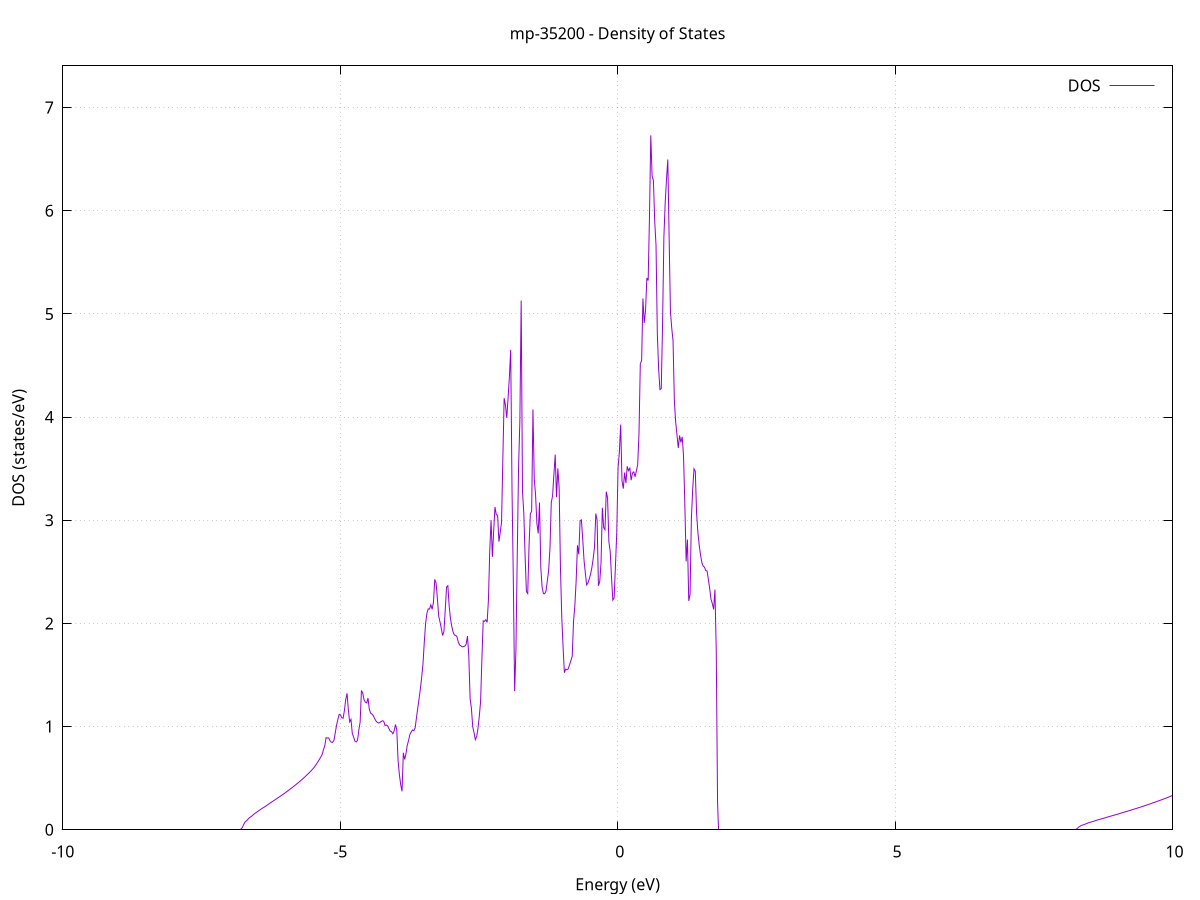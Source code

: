 set title 'mp-35200 - Density of States'
set xlabel 'Energy (eV)'
set ylabel 'DOS (states/eV)'
set grid
set xrange [-10:10]
set yrange [0:7.404]
set xzeroaxis lt -1
set terminal png size 800,600
set output 'mp-35200_dos_gnuplot.png'
plot '-' using 1:2 with lines title 'DOS'
-20.969500 0.000000
-20.945900 0.000000
-20.922300 0.000000
-20.898700 0.000000
-20.875100 0.000000
-20.851600 0.000000
-20.828000 0.000000
-20.804400 0.000000
-20.780800 0.000000
-20.757200 0.000000
-20.733600 0.000000
-20.710000 0.000000
-20.686400 0.000000
-20.662800 0.000000
-20.639200 0.000000
-20.615600 0.000000
-20.592000 0.000000
-20.568400 0.000000
-20.544800 0.000000
-20.521200 0.000000
-20.497600 0.000000
-20.474000 0.000000
-20.450400 0.000000
-20.426800 0.000000
-20.403200 0.000000
-20.379600 0.000000
-20.356000 0.000000
-20.332400 0.000000
-20.308800 0.000000
-20.285200 0.000000
-20.261600 0.000000
-20.238100 0.000000
-20.214500 0.000000
-20.190900 0.000000
-20.167300 0.000000
-20.143700 0.000000
-20.120100 0.000000
-20.096500 0.000000
-20.072900 0.000000
-20.049300 0.000000
-20.025700 0.000000
-20.002100 0.000000
-19.978500 0.000000
-19.954900 0.000000
-19.931300 0.000000
-19.907700 0.000000
-19.884100 0.000000
-19.860500 0.000000
-19.836900 0.000000
-19.813300 0.000000
-19.789700 0.000000
-19.766100 0.000000
-19.742500 0.000000
-19.718900 0.000000
-19.695300 0.000000
-19.671700 0.000000
-19.648100 0.000000
-19.624600 0.000000
-19.601000 0.000000
-19.577400 0.000000
-19.553800 0.000000
-19.530200 0.000000
-19.506600 0.000000
-19.483000 0.000000
-19.459400 0.000000
-19.435800 0.000000
-19.412200 0.000000
-19.388600 0.000000
-19.365000 0.000000
-19.341400 0.000000
-19.317800 0.000000
-19.294200 0.000000
-19.270600 0.000000
-19.247000 0.000000
-19.223400 0.000000
-19.199800 0.000000
-19.176200 0.000000
-19.152600 0.000000
-19.129000 0.000000
-19.105400 0.000000
-19.081800 0.000000
-19.058200 0.000000
-19.034700 0.000000
-19.011100 0.000000
-18.987500 0.000000
-18.963900 0.000000
-18.940300 0.000000
-18.916700 0.000000
-18.893100 0.000000
-18.869500 0.000000
-18.845900 0.000000
-18.822300 0.000000
-18.798700 0.000000
-18.775100 0.000000
-18.751500 0.000000
-18.727900 0.000000
-18.704300 0.000000
-18.680700 0.000000
-18.657100 0.000000
-18.633500 0.000000
-18.609900 0.000000
-18.586300 0.000000
-18.562700 0.000000
-18.539100 0.000000
-18.515500 0.000000
-18.491900 0.000000
-18.468300 0.000000
-18.444700 0.000000
-18.421200 0.000000
-18.397600 0.000000
-18.374000 0.000000
-18.350400 0.000000
-18.326800 0.000000
-18.303200 0.000000
-18.279600 0.000000
-18.256000 0.000000
-18.232400 0.000000
-18.208800 0.000000
-18.185200 0.000000
-18.161600 0.000000
-18.138000 0.000000
-18.114400 0.000000
-18.090800 0.000000
-18.067200 0.000000
-18.043600 0.000000
-18.020000 0.000000
-17.996400 0.000000
-17.972800 0.000000
-17.949200 0.000000
-17.925600 0.000000
-17.902000 0.000000
-17.878400 0.000000
-17.854800 0.000000
-17.831200 0.000000
-17.807700 0.000000
-17.784100 0.000000
-17.760500 0.000000
-17.736900 0.000000
-17.713300 0.000000
-17.689700 0.000000
-17.666100 0.000000
-17.642500 0.000000
-17.618900 0.000000
-17.595300 0.000000
-17.571700 0.000000
-17.548100 0.000000
-17.524500 0.000000
-17.500900 0.000000
-17.477300 0.000000
-17.453700 0.000000
-17.430100 0.000000
-17.406500 0.174800
-17.382900 0.262600
-17.359300 0.325900
-17.335700 0.395600
-17.312100 0.447200
-17.288500 0.498400
-17.264900 0.539200
-17.241300 0.586500
-17.217800 0.636700
-17.194200 0.676700
-17.170600 0.720300
-17.147000 0.759800
-17.123400 0.801000
-17.099800 0.843300
-17.076200 0.888500
-17.052600 0.933000
-17.029000 0.976400
-17.005400 1.021900
-16.981800 1.067300
-16.958200 1.115400
-16.934600 1.166800
-16.911000 1.220700
-16.887400 1.278400
-16.863800 1.342100
-16.840200 1.416600
-16.816600 1.510500
-16.793000 1.617700
-16.769400 1.770500
-16.745800 2.104700
-16.722200 2.364000
-16.698600 2.249400
-16.675000 2.031100
-16.651400 2.138900
-16.627800 2.181400
-16.604300 2.512000
-16.580700 1.237100
-16.557100 1.211000
-16.533500 1.108500
-16.509900 1.349800
-16.486300 1.344700
-16.462700 1.622000
-16.439100 2.678100
-16.415500 2.348200
-16.391900 1.897800
-16.368300 1.723500
-16.344700 1.632400
-16.321100 1.591000
-16.297500 1.566200
-16.273900 1.557200
-16.250300 1.530400
-16.226700 1.472700
-16.203100 1.426600
-16.179500 1.409700
-16.155900 1.361300
-16.132300 1.327500
-16.108700 1.290300
-16.085100 1.249600
-16.061500 1.190200
-16.037900 1.198200
-16.014400 1.147000
-15.990800 1.100600
-15.967200 0.962000
-15.943600 0.838700
-15.920000 0.755200
-15.896400 0.692500
-15.872800 0.636000
-15.849200 0.593000
-15.825600 0.615000
-15.802000 1.480700
-15.778400 4.736800
-15.754800 9.012600
-15.731200 9.160200
-15.707600 7.944100
-15.684000 6.013000
-15.660400 5.306400
-15.636800 5.219500
-15.613200 5.277900
-15.589600 5.786800
-15.566000 5.315000
-15.542400 5.002900
-15.518800 4.733900
-15.495200 4.643200
-15.471600 4.657900
-15.448000 4.423400
-15.424400 3.705600
-15.400900 3.906200
-15.377300 4.317400
-15.353700 4.073600
-15.330100 4.275000
-15.306500 4.873200
-15.282900 5.439300
-15.259300 3.873300
-15.235700 1.953400
-15.212100 2.674000
-15.188500 3.883100
-15.164900 5.664900
-15.141300 4.716400
-15.117700 4.375200
-15.094100 4.261800
-15.070500 4.485200
-15.046900 4.511100
-15.023300 4.623600
-14.999700 4.699900
-14.976100 1.630800
-14.952500 0.000000
-14.928900 0.000000
-14.905300 0.000000
-14.881700 0.000000
-14.858100 0.000000
-14.834500 0.000000
-14.810900 0.000000
-14.787400 0.000000
-14.763800 0.000000
-14.740200 0.000000
-14.716600 0.000000
-14.693000 0.000000
-14.669400 0.000000
-14.645800 0.000000
-14.622200 0.000000
-14.598600 0.000000
-14.575000 0.000000
-14.551400 0.000000
-14.527800 0.000000
-14.504200 0.000000
-14.480600 0.000000
-14.457000 0.000000
-14.433400 0.000000
-14.409800 0.000000
-14.386200 0.000000
-14.362600 0.000000
-14.339000 0.000000
-14.315400 0.000000
-14.291800 0.000000
-14.268200 0.000000
-14.244600 0.000000
-14.221000 0.000000
-14.197500 0.000000
-14.173900 0.000000
-14.150300 0.000000
-14.126700 0.000000
-14.103100 0.000000
-14.079500 0.000000
-14.055900 0.000000
-14.032300 0.000000
-14.008700 0.000000
-13.985100 0.000000
-13.961500 0.000000
-13.937900 0.000000
-13.914300 0.000000
-13.890700 0.000000
-13.867100 0.000000
-13.843500 0.000000
-13.819900 0.000000
-13.796300 0.000000
-13.772700 0.000000
-13.749100 0.000000
-13.725500 0.000000
-13.701900 0.000000
-13.678300 0.000000
-13.654700 0.000000
-13.631100 0.000000
-13.607500 0.000000
-13.584000 0.000000
-13.560400 0.000000
-13.536800 0.000000
-13.513200 0.000000
-13.489600 0.000000
-13.466000 0.000000
-13.442400 0.000000
-13.418800 0.000000
-13.395200 0.000000
-13.371600 0.000000
-13.348000 0.000000
-13.324400 0.000000
-13.300800 0.000000
-13.277200 0.000000
-13.253600 0.000000
-13.230000 0.000000
-13.206400 0.000000
-13.182800 0.000000
-13.159200 0.000000
-13.135600 0.000000
-13.112000 0.000000
-13.088400 0.000000
-13.064800 0.000000
-13.041200 0.000000
-13.017600 0.000000
-12.994000 0.000000
-12.970500 0.000000
-12.946900 0.000000
-12.923300 0.000000
-12.899700 0.000000
-12.876100 0.000000
-12.852500 0.000000
-12.828900 0.000000
-12.805300 0.000000
-12.781700 0.000000
-12.758100 0.000000
-12.734500 0.000000
-12.710900 0.000000
-12.687300 0.000000
-12.663700 0.000000
-12.640100 0.000000
-12.616500 0.000000
-12.592900 0.000000
-12.569300 0.000000
-12.545700 0.000000
-12.522100 0.000000
-12.498500 0.000000
-12.474900 0.000000
-12.451300 0.000000
-12.427700 0.000000
-12.404100 0.000000
-12.380600 0.000000
-12.357000 0.000000
-12.333400 0.000000
-12.309800 0.000000
-12.286200 0.000000
-12.262600 0.000000
-12.239000 0.000000
-12.215400 0.000000
-12.191800 0.000000
-12.168200 0.000000
-12.144600 0.000000
-12.121000 0.000000
-12.097400 0.000000
-12.073800 0.000000
-12.050200 0.000000
-12.026600 0.000000
-12.003000 0.000000
-11.979400 0.000000
-11.955800 0.000000
-11.932200 0.000000
-11.908600 0.000000
-11.885000 0.000000
-11.861400 0.000000
-11.837800 0.000000
-11.814200 0.000000
-11.790600 0.000000
-11.767100 0.000000
-11.743500 0.000000
-11.719900 0.000000
-11.696300 0.000000
-11.672700 0.000000
-11.649100 0.000000
-11.625500 0.000000
-11.601900 0.000000
-11.578300 0.000000
-11.554700 0.000000
-11.531100 0.000000
-11.507500 0.000000
-11.483900 0.000000
-11.460300 0.000000
-11.436700 0.000000
-11.413100 0.000000
-11.389500 0.000000
-11.365900 0.000000
-11.342300 0.000000
-11.318700 0.000000
-11.295100 0.000000
-11.271500 0.000000
-11.247900 0.000000
-11.224300 0.000000
-11.200700 0.000000
-11.177100 0.000000
-11.153600 0.000000
-11.130000 0.000000
-11.106400 0.000000
-11.082800 0.000000
-11.059200 0.000000
-11.035600 0.000000
-11.012000 0.000000
-10.988400 0.000000
-10.964800 0.000000
-10.941200 0.000000
-10.917600 0.000000
-10.894000 0.000000
-10.870400 0.000000
-10.846800 0.000000
-10.823200 0.000000
-10.799600 0.000000
-10.776000 0.000000
-10.752400 0.000000
-10.728800 0.000000
-10.705200 0.000000
-10.681600 0.000000
-10.658000 0.000000
-10.634400 0.000000
-10.610800 0.000000
-10.587200 0.000000
-10.563700 0.000000
-10.540100 0.000000
-10.516500 0.000000
-10.492900 0.000000
-10.469300 0.000000
-10.445700 0.000000
-10.422100 0.000000
-10.398500 0.000000
-10.374900 0.000000
-10.351300 0.000000
-10.327700 0.000000
-10.304100 0.000000
-10.280500 0.000000
-10.256900 0.000000
-10.233300 0.000000
-10.209700 0.000000
-10.186100 0.000000
-10.162500 0.000000
-10.138900 0.000000
-10.115300 0.000000
-10.091700 0.000000
-10.068100 0.000000
-10.044500 0.000000
-10.020900 0.000000
-9.997300 0.000000
-9.973700 0.000000
-9.950200 0.000000
-9.926600 0.000000
-9.903000 0.000000
-9.879400 0.000000
-9.855800 0.000000
-9.832200 0.000000
-9.808600 0.000000
-9.785000 0.000000
-9.761400 0.000000
-9.737800 0.000000
-9.714200 0.000000
-9.690600 0.000000
-9.667000 0.000000
-9.643400 0.000000
-9.619800 0.000000
-9.596200 0.000000
-9.572600 0.000000
-9.549000 0.000000
-9.525400 0.000000
-9.501800 0.000000
-9.478200 0.000000
-9.454600 0.000000
-9.431000 0.000000
-9.407400 0.000000
-9.383800 0.000000
-9.360300 0.000000
-9.336700 0.000000
-9.313100 0.000000
-9.289500 0.000000
-9.265900 0.000000
-9.242300 0.000000
-9.218700 0.000000
-9.195100 0.000000
-9.171500 0.000000
-9.147900 0.000000
-9.124300 0.000000
-9.100700 0.000000
-9.077100 0.000000
-9.053500 0.000000
-9.029900 0.000000
-9.006300 0.000000
-8.982700 0.000000
-8.959100 0.000000
-8.935500 0.000000
-8.911900 0.000000
-8.888300 0.000000
-8.864700 0.000000
-8.841100 0.000000
-8.817500 0.000000
-8.793900 0.000000
-8.770300 0.000000
-8.746800 0.000000
-8.723200 0.000000
-8.699600 0.000000
-8.676000 0.000000
-8.652400 0.000000
-8.628800 0.000000
-8.605200 0.000000
-8.581600 0.000000
-8.558000 0.000000
-8.534400 0.000000
-8.510800 0.000000
-8.487200 0.000000
-8.463600 0.000000
-8.440000 0.000000
-8.416400 0.000000
-8.392800 0.000000
-8.369200 0.000000
-8.345600 0.000000
-8.322000 0.000000
-8.298400 0.000000
-8.274800 0.000000
-8.251200 0.000000
-8.227600 0.000000
-8.204000 0.000000
-8.180400 0.000000
-8.156800 0.000000
-8.133300 0.000000
-8.109700 0.000000
-8.086100 0.000000
-8.062500 0.000000
-8.038900 0.000000
-8.015300 0.000000
-7.991700 0.000000
-7.968100 0.000000
-7.944500 0.000000
-7.920900 0.000000
-7.897300 0.000000
-7.873700 0.000000
-7.850100 0.000000
-7.826500 0.000000
-7.802900 0.000000
-7.779300 0.000000
-7.755700 0.000000
-7.732100 0.000000
-7.708500 0.000000
-7.684900 0.000000
-7.661300 0.000000
-7.637700 0.000000
-7.614100 0.000000
-7.590500 0.000000
-7.566900 0.000000
-7.543400 0.000000
-7.519800 0.000000
-7.496200 0.000000
-7.472600 0.000000
-7.449000 0.000000
-7.425400 0.000000
-7.401800 0.000000
-7.378200 0.000000
-7.354600 0.000000
-7.331000 0.000000
-7.307400 0.000000
-7.283800 0.000000
-7.260200 0.000000
-7.236600 0.000000
-7.213000 0.000000
-7.189400 0.000000
-7.165800 0.000000
-7.142200 0.000000
-7.118600 0.000000
-7.095000 0.000000
-7.071400 0.000000
-7.047800 0.000000
-7.024200 0.000000
-7.000600 0.000000
-6.977000 0.000000
-6.953400 0.000000
-6.929900 0.000000
-6.906300 0.000000
-6.882700 0.000000
-6.859100 0.000000
-6.835500 0.000000
-6.811900 0.000000
-6.788300 0.000000
-6.764700 0.020900
-6.741100 0.050200
-6.717500 0.073900
-6.693900 0.085000
-6.670300 0.097800
-6.646700 0.111900
-6.623100 0.122300
-6.599500 0.130200
-6.575900 0.141000
-6.552300 0.152300
-6.528700 0.162400
-6.505100 0.170800
-6.481500 0.179500
-6.457900 0.188600
-6.434300 0.197900
-6.410700 0.206400
-6.387100 0.214000
-6.363500 0.221800
-6.339900 0.230300
-6.316400 0.239100
-6.292800 0.248100
-6.269200 0.257300
-6.245600 0.265700
-6.222000 0.273800
-6.198400 0.282100
-6.174800 0.290600
-6.151200 0.299300
-6.127600 0.308200
-6.104000 0.316700
-6.080400 0.325100
-6.056800 0.333800
-6.033200 0.342700
-6.009600 0.351600
-5.986000 0.360700
-5.962400 0.370100
-5.938800 0.379600
-5.915200 0.389200
-5.891600 0.398800
-5.868000 0.408400
-5.844400 0.418200
-5.820800 0.428200
-5.797200 0.438300
-5.773600 0.448700
-5.750000 0.459300
-5.726500 0.470000
-5.702900 0.480800
-5.679300 0.491900
-5.655700 0.503400
-5.632100 0.515100
-5.608500 0.527100
-5.584900 0.539400
-5.561300 0.551900
-5.537700 0.564700
-5.514100 0.578000
-5.490500 0.592300
-5.466900 0.607700
-5.443300 0.624800
-5.419700 0.644700
-5.396100 0.664500
-5.372500 0.685200
-5.348900 0.706700
-5.325300 0.730200
-5.301700 0.777300
-5.278100 0.814400
-5.254500 0.892900
-5.230900 0.888700
-5.207300 0.891000
-5.183700 0.862300
-5.160100 0.848200
-5.136500 0.847700
-5.113000 0.867400
-5.089400 0.939300
-5.065800 1.013300
-5.042200 1.070500
-5.018600 1.119200
-4.995000 1.112500
-4.971400 1.085900
-4.947800 1.080600
-4.924200 1.157200
-4.900600 1.261800
-4.877000 1.322500
-4.853400 1.161600
-4.829800 1.046100
-4.806200 1.070200
-4.782600 0.934800
-4.759000 0.898600
-4.735400 0.858800
-4.711800 0.851300
-4.688200 0.866200
-4.664600 0.966800
-4.641000 1.043700
-4.617400 1.350500
-4.593800 1.322800
-4.570200 1.258600
-4.546600 1.236900
-4.523000 1.230300
-4.499500 1.276500
-4.475900 1.169700
-4.452300 1.130200
-4.428700 1.122300
-4.405100 1.106900
-4.381500 1.080600
-4.357900 1.056300
-4.334300 1.042500
-4.310700 1.034700
-4.287100 1.038700
-4.263500 1.048700
-4.239900 1.056500
-4.216300 1.052500
-4.192700 1.010700
-4.169100 1.015500
-4.145500 1.006800
-4.121900 0.980400
-4.098300 0.955800
-4.074700 0.950200
-4.051100 0.930300
-4.027500 0.959700
-4.003900 1.020500
-3.980300 0.966400
-3.956700 0.664800
-3.933100 0.532300
-3.909600 0.436900
-3.886000 0.372800
-3.862400 0.746000
-3.838800 0.681600
-3.815200 0.736200
-3.791600 0.819900
-3.768000 0.864500
-3.744400 0.924300
-3.720800 0.946900
-3.697200 0.967500
-3.673600 0.959700
-3.650000 0.986900
-3.626400 1.082800
-3.602800 1.178400
-3.579200 1.269700
-3.555600 1.364700
-3.532000 1.477100
-3.508400 1.608700
-3.484800 1.818000
-3.461200 2.000700
-3.437600 2.098400
-3.414000 2.140700
-3.390400 2.139600
-3.366800 2.180300
-3.343200 2.137100
-3.319600 2.205100
-3.296100 2.427000
-3.272500 2.391900
-3.248900 2.243200
-3.225300 2.071800
-3.201700 2.014000
-3.178100 1.951700
-3.154500 1.882800
-3.130900 1.921300
-3.107300 2.131200
-3.083700 2.353100
-3.060100 2.365200
-3.036500 2.170400
-3.012900 2.047700
-2.989300 1.971700
-2.965700 1.917400
-2.942100 1.887300
-2.918500 1.884100
-2.894900 1.869600
-2.871300 1.816100
-2.847700 1.790600
-2.824100 1.782400
-2.800500 1.772600
-2.776900 1.775800
-2.753300 1.780400
-2.729700 1.799800
-2.706100 1.877300
-2.682600 1.682500
-2.659000 1.271100
-2.635400 1.177100
-2.611800 0.997300
-2.588200 0.941600
-2.564600 0.873500
-2.541000 0.903400
-2.517400 0.981100
-2.493800 1.098900
-2.470200 1.242400
-2.446600 1.652900
-2.423000 2.025000
-2.399400 2.020400
-2.375800 2.035600
-2.352200 2.010600
-2.328600 2.230100
-2.305000 2.706200
-2.281400 3.001900
-2.257800 2.645200
-2.234200 2.896500
-2.210600 3.128900
-2.187000 3.053100
-2.163400 3.049200
-2.139800 2.792800
-2.116200 2.881600
-2.092700 2.979000
-2.069100 3.594900
-2.045500 4.183700
-2.021900 4.115100
-1.998300 3.992500
-1.974700 4.183800
-1.951100 4.388400
-1.927500 4.652000
-1.903900 3.305500
-1.880300 2.420900
-1.856700 1.343800
-1.833100 1.740500
-1.809500 2.657300
-1.785900 3.509800
-1.762300 3.960700
-1.738700 5.129400
-1.715100 3.281400
-1.691500 3.069000
-1.667900 2.651200
-1.644300 2.308900
-1.620700 2.289500
-1.597100 2.749300
-1.573500 3.062800
-1.549900 3.087200
-1.526300 4.073400
-1.502700 3.395500
-1.479200 3.246500
-1.455600 2.972000
-1.432000 2.872600
-1.408400 3.172200
-1.384800 2.538700
-1.361200 2.351600
-1.337600 2.288700
-1.314000 2.288000
-1.290400 2.316000
-1.266800 2.414600
-1.243200 2.515300
-1.219600 2.733300
-1.196000 3.172000
-1.172400 3.238000
-1.148800 3.443700
-1.125200 3.636000
-1.101600 3.223900
-1.078000 3.503200
-1.054400 3.313000
-1.030800 2.539500
-1.007200 2.063300
-0.983600 1.773400
-0.960000 1.522400
-0.936400 1.557400
-0.912800 1.549900
-0.889300 1.561800
-0.865700 1.602100
-0.842100 1.640800
-0.818500 1.681100
-0.794900 2.020100
-0.771300 2.171800
-0.747700 2.414400
-0.724100 2.757000
-0.700500 2.670000
-0.676900 2.996800
-0.653300 3.003700
-0.629700 2.821200
-0.606100 2.614400
-0.582500 2.488300
-0.558900 2.373600
-0.535300 2.391700
-0.511700 2.431500
-0.488100 2.476900
-0.464500 2.540900
-0.440900 2.627900
-0.417300 2.739600
-0.393700 3.064400
-0.370100 3.000600
-0.346500 2.365300
-0.322900 2.405700
-0.299300 2.589200
-0.275800 3.120800
-0.252200 2.929800
-0.228600 2.908200
-0.205000 3.276900
-0.181400 3.216300
-0.157800 2.789700
-0.134200 2.700500
-0.110600 2.447900
-0.087000 2.226400
-0.063400 2.247900
-0.039800 2.555500
-0.016200 2.877400
0.007400 3.510000
0.031000 3.659500
0.054600 3.927600
0.078200 3.384700
0.101800 3.306700
0.125400 3.462300
0.149000 3.360500
0.172600 3.522500
0.196200 3.480100
0.219800 3.505200
0.243400 3.388200
0.267000 3.457300
0.290600 3.468500
0.314200 3.421400
0.337700 3.477100
0.361300 3.539000
0.384900 3.845100
0.408500 4.516700
0.432100 4.545900
0.455700 5.149200
0.479300 4.913600
0.502900 5.033500
0.526500 5.348300
0.550100 5.323900
0.573700 5.945500
0.597300 6.730700
0.620900 6.336700
0.644500 6.293400
0.668100 5.897900
0.691700 5.666600
0.715300 4.809800
0.738900 4.462900
0.762500 4.266500
0.786100 4.276100
0.809700 4.911000
0.833300 5.742800
0.856900 6.077700
0.880500 6.305200
0.904100 6.496900
0.927600 5.749900
0.951200 5.025300
0.974800 4.862400
0.998400 4.740300
1.022000 4.160100
1.045600 3.951200
1.069200 3.829500
1.092800 3.699900
1.116400 3.822200
1.140000 3.754400
1.163600 3.807600
1.187200 3.626300
1.210800 3.157400
1.234400 2.601900
1.258000 2.813100
1.281600 2.218500
1.305200 2.282200
1.328800 3.017200
1.352400 3.298200
1.376000 3.498200
1.399600 3.475500
1.423200 3.062900
1.446800 2.876900
1.470400 2.757900
1.494000 2.662100
1.517600 2.590600
1.541100 2.555700
1.564700 2.545600
1.588300 2.512200
1.611900 2.508100
1.635500 2.424400
1.659100 2.337400
1.682700 2.233400
1.706300 2.192800
1.729900 2.136300
1.753500 2.327700
1.777100 1.737300
1.800700 0.269800
1.824300 0.000000
1.847900 0.000000
1.871500 0.000000
1.895100 0.000000
1.918700 0.000000
1.942300 0.000000
1.965900 0.000000
1.989500 0.000000
2.013100 0.000000
2.036700 0.000000
2.060300 0.000000
2.083900 0.000000
2.107500 0.000000
2.131100 0.000000
2.154600 0.000000
2.178200 0.000000
2.201800 0.000000
2.225400 0.000000
2.249000 0.000000
2.272600 0.000000
2.296200 0.000000
2.319800 0.000000
2.343400 0.000000
2.367000 0.000000
2.390600 0.000000
2.414200 0.000000
2.437800 0.000000
2.461400 0.000000
2.485000 0.000000
2.508600 0.000000
2.532200 0.000000
2.555800 0.000000
2.579400 0.000000
2.603000 0.000000
2.626600 0.000000
2.650200 0.000000
2.673800 0.000000
2.697400 0.000000
2.721000 0.000000
2.744500 0.000000
2.768100 0.000000
2.791700 0.000000
2.815300 0.000000
2.838900 0.000000
2.862500 0.000000
2.886100 0.000000
2.909700 0.000000
2.933300 0.000000
2.956900 0.000000
2.980500 0.000000
3.004100 0.000000
3.027700 0.000000
3.051300 0.000000
3.074900 0.000000
3.098500 0.000000
3.122100 0.000000
3.145700 0.000000
3.169300 0.000000
3.192900 0.000000
3.216500 0.000000
3.240100 0.000000
3.263700 0.000000
3.287300 0.000000
3.310900 0.000000
3.334500 0.000000
3.358000 0.000000
3.381600 0.000000
3.405200 0.000000
3.428800 0.000000
3.452400 0.000000
3.476000 0.000000
3.499600 0.000000
3.523200 0.000000
3.546800 0.000000
3.570400 0.000000
3.594000 0.000000
3.617600 0.000000
3.641200 0.000000
3.664800 0.000000
3.688400 0.000000
3.712000 0.000000
3.735600 0.000000
3.759200 0.000000
3.782800 0.000000
3.806400 0.000000
3.830000 0.000000
3.853600 0.000000
3.877200 0.000000
3.900800 0.000000
3.924400 0.000000
3.948000 0.000000
3.971500 0.000000
3.995100 0.000000
4.018700 0.000000
4.042300 0.000000
4.065900 0.000000
4.089500 0.000000
4.113100 0.000000
4.136700 0.000000
4.160300 0.000000
4.183900 0.000000
4.207500 0.000000
4.231100 0.000000
4.254700 0.000000
4.278300 0.000000
4.301900 0.000000
4.325500 0.000000
4.349100 0.000000
4.372700 0.000000
4.396300 0.000000
4.419900 0.000000
4.443500 0.000000
4.467100 0.000000
4.490700 0.000000
4.514300 0.000000
4.537900 0.000000
4.561400 0.000000
4.585000 0.000000
4.608600 0.000000
4.632200 0.000000
4.655800 0.000000
4.679400 0.000000
4.703000 0.000000
4.726600 0.000000
4.750200 0.000000
4.773800 0.000000
4.797400 0.000000
4.821000 0.000000
4.844600 0.000000
4.868200 0.000000
4.891800 0.000000
4.915400 0.000000
4.939000 0.000000
4.962600 0.000000
4.986200 0.000000
5.009800 0.000000
5.033400 0.000000
5.057000 0.000000
5.080600 0.000000
5.104200 0.000000
5.127800 0.000000
5.151400 0.000000
5.174900 0.000000
5.198500 0.000000
5.222100 0.000000
5.245700 0.000000
5.269300 0.000000
5.292900 0.000000
5.316500 0.000000
5.340100 0.000000
5.363700 0.000000
5.387300 0.000000
5.410900 0.000000
5.434500 0.000000
5.458100 0.000000
5.481700 0.000000
5.505300 0.000000
5.528900 0.000000
5.552500 0.000000
5.576100 0.000000
5.599700 0.000000
5.623300 0.000000
5.646900 0.000000
5.670500 0.000000
5.694100 0.000000
5.717700 0.000000
5.741300 0.000000
5.764900 0.000000
5.788400 0.000000
5.812000 0.000000
5.835600 0.000000
5.859200 0.000000
5.882800 0.000000
5.906400 0.000000
5.930000 0.000000
5.953600 0.000000
5.977200 0.000000
6.000800 0.000000
6.024400 0.000000
6.048000 0.000000
6.071600 0.000000
6.095200 0.000000
6.118800 0.000000
6.142400 0.000000
6.166000 0.000000
6.189600 0.000000
6.213200 0.000000
6.236800 0.000000
6.260400 0.000000
6.284000 0.000000
6.307600 0.000000
6.331200 0.000000
6.354800 0.000000
6.378300 0.000000
6.401900 0.000000
6.425500 0.000000
6.449100 0.000000
6.472700 0.000000
6.496300 0.000000
6.519900 0.000000
6.543500 0.000000
6.567100 0.000000
6.590700 0.000000
6.614300 0.000000
6.637900 0.000000
6.661500 0.000000
6.685100 0.000000
6.708700 0.000000
6.732300 0.000000
6.755900 0.000000
6.779500 0.000000
6.803100 0.000000
6.826700 0.000000
6.850300 0.000000
6.873900 0.000000
6.897500 0.000000
6.921100 0.000000
6.944700 0.000000
6.968300 0.000000
6.991800 0.000000
7.015400 0.000000
7.039000 0.000000
7.062600 0.000000
7.086200 0.000000
7.109800 0.000000
7.133400 0.000000
7.157000 0.000000
7.180600 0.000000
7.204200 0.000000
7.227800 0.000000
7.251400 0.000000
7.275000 0.000000
7.298600 0.000000
7.322200 0.000000
7.345800 0.000000
7.369400 0.000000
7.393000 0.000000
7.416600 0.000000
7.440200 0.000000
7.463800 0.000000
7.487400 0.000000
7.511000 0.000000
7.534600 0.000000
7.558200 0.000000
7.581700 0.000000
7.605300 0.000000
7.628900 0.000000
7.652500 0.000000
7.676100 0.000000
7.699700 0.000000
7.723300 0.000000
7.746900 0.000000
7.770500 0.000000
7.794100 0.000000
7.817700 0.000000
7.841300 0.000000
7.864900 0.000000
7.888500 0.000000
7.912100 0.000000
7.935700 0.000000
7.959300 0.000000
7.982900 0.000000
8.006500 0.000000
8.030100 0.000000
8.053700 0.000000
8.077300 0.000000
8.100900 0.000000
8.124500 0.000000
8.148100 0.000000
8.171700 0.000000
8.195200 0.000000
8.218800 0.000000
8.242400 0.000000
8.266000 0.004700
8.289600 0.016400
8.313200 0.026700
8.336800 0.035500
8.360400 0.042800
8.384000 0.046800
8.407600 0.051000
8.431200 0.055700
8.454800 0.060900
8.478400 0.066100
8.502000 0.070700
8.525600 0.074600
8.549200 0.077800
8.572800 0.081400
8.596400 0.085600
8.620000 0.089800
8.643600 0.094200
8.667200 0.098000
8.690800 0.101400
8.714400 0.105000
8.738000 0.108600
8.761600 0.112300
8.785200 0.116100
8.808700 0.119900
8.832300 0.123800
8.855900 0.127600
8.879500 0.131300
8.903100 0.134700
8.926700 0.138100
8.950300 0.141800
8.973900 0.145600
8.997500 0.149400
9.021100 0.153200
9.044700 0.157100
9.068300 0.161000
9.091900 0.164900
9.115500 0.168600
9.139100 0.172300
9.162700 0.176000
9.186300 0.179800
9.209900 0.183700
9.233500 0.187500
9.257100 0.191500
9.280700 0.195400
9.304300 0.199400
9.327900 0.203500
9.351500 0.207500
9.375100 0.211600
9.398600 0.215600
9.422200 0.219700
9.445800 0.223800
9.469400 0.228000
9.493000 0.232200
9.516600 0.236500
9.540200 0.240700
9.563800 0.245000
9.587400 0.249400
9.611000 0.253800
9.634600 0.258200
9.658200 0.262600
9.681800 0.267100
9.705400 0.271700
9.729000 0.276300
9.752600 0.280900
9.776200 0.285500
9.799800 0.290200
9.823400 0.294900
9.847000 0.299700
9.870600 0.304500
9.894200 0.309300
9.917800 0.314300
9.941400 0.319400
9.965000 0.324600
9.988600 0.329800
10.012100 0.335000
10.035700 0.340300
10.059300 0.345700
10.082900 0.351100
10.106500 0.356500
10.130100 0.362000
10.153700 0.367500
10.177300 0.373100
10.200900 0.397400
10.224500 0.423700
10.248100 0.444100
10.271700 0.458200
10.295300 0.472500
10.318900 0.488100
10.342500 0.504700
10.366100 0.520600
10.389700 0.536300
10.413300 0.551100
10.436900 0.567500
10.460500 0.584700
10.484100 0.610900
10.507700 0.634400
10.531300 0.654200
10.554900 0.670200
10.578500 0.682200
10.602100 0.695600
10.625600 0.726400
10.649200 0.744300
10.672800 0.750600
10.696400 0.709000
10.720000 0.703700
10.743600 0.702100
10.767200 0.704300
10.790800 0.712700
10.814400 0.727900
10.838000 0.747300
10.861600 0.780400
10.885200 0.821300
10.908800 0.882100
10.932400 0.929200
10.956000 0.943800
10.979600 0.972700
11.003200 1.009800
11.026800 1.059500
11.050400 1.121200
11.074000 1.197200
11.097600 1.209300
11.121200 1.264100
11.144800 1.312000
11.168400 1.367100
11.192000 1.437600
11.215500 1.538400
11.239100 1.650600
11.262700 1.724100
11.286300 1.794600
11.309900 1.810600
11.333500 1.859900
11.357100 1.830400
11.380700 1.844900
11.404300 1.937700
11.427900 1.932600
11.451500 1.930500
11.475100 1.893500
11.498700 1.890800
11.522300 1.946800
11.545900 2.057000
11.569500 2.190500
11.593100 2.255400
11.616700 2.340200
11.640300 2.465100
11.663900 2.638600
11.687500 2.493800
11.711100 2.429800
11.734700 2.278600
11.758300 2.085500
11.781900 1.789000
11.805500 1.458000
11.829000 1.226500
11.852600 1.145200
11.876200 0.984700
11.899800 1.227600
11.923400 1.677400
11.947000 1.905100
11.970600 2.197700
11.994200 2.347700
12.017800 2.484900
12.041400 2.244100
12.065000 2.100900
12.088600 1.850800
12.112200 1.446900
12.135800 1.206700
12.159400 1.181700
12.183000 1.349900
12.206600 1.626700
12.230200 1.659700
12.253800 1.315400
12.277400 1.234600
12.301000 1.221500
12.324600 1.370500
12.348200 1.421300
12.371800 1.427800
12.395400 1.386300
12.419000 1.356500
12.442500 1.374100
12.466100 1.439000
12.489700 1.498600
12.513300 1.432400
12.536900 1.251400
12.560500 1.162900
12.584100 1.116800
12.607700 1.090400
12.631300 1.059800
12.654900 1.025500
12.678500 0.989500
12.702100 0.951400
12.725700 0.923500
12.749300 0.908600
12.772900 0.899200
12.796500 0.874900
12.820100 0.830100
12.843700 0.768800
12.867300 0.752200
12.890900 0.724100
12.914500 0.699300
12.938100 0.681900
12.961700 0.658200
12.985300 0.624700
13.008900 0.591200
13.032400 0.557200
13.056000 0.524000
13.079600 0.493700
13.103200 0.462900
13.126800 0.456200
13.150400 0.442600
13.174000 0.428300
13.197600 0.414600
13.221200 0.403800
13.244800 0.396600
13.268400 0.398500
13.292000 0.415300
13.315600 0.448400
13.339200 0.495400
13.362800 0.551100
13.386400 0.596100
13.410000 0.626500
13.433600 0.611400
13.457200 0.619400
13.480800 0.637300
13.504400 0.666500
13.528000 0.720700
13.551600 0.783900
13.575200 0.887000
13.598800 0.962900
13.622400 1.008900
13.645900 1.049200
13.669500 1.085600
13.693100 1.110700
13.716700 1.121400
13.740300 1.137500
13.763900 1.161600
13.787500 1.181300
13.811100 1.281600
13.834700 1.357800
13.858300 1.418800
13.881900 1.469100
13.905500 1.476700
13.929100 1.518600
13.952700 1.571800
13.976300 1.631500
13.999900 1.700500
14.023500 1.791600
14.047100 1.927700
14.070700 2.111200
14.094300 2.296100
14.117900 2.249700
14.141500 2.227500
14.165100 2.157700
14.188700 1.767000
14.212300 1.570300
14.235800 1.569600
14.259400 1.583400
14.283000 1.602500
14.306600 1.643800
14.330200 1.869300
14.353800 1.811400
14.377400 1.852500
14.401000 1.949700
14.424600 2.090000
14.448200 2.115700
14.471800 2.048900
14.495400 1.940600
14.519000 1.852500
14.542600 1.830000
14.566200 1.824000
14.589800 1.856800
14.613400 2.054600
14.637000 2.405800
14.660600 2.441500
14.684200 2.261800
14.707800 2.462100
14.731400 2.364100
14.755000 2.384600
14.778600 2.138000
14.802200 1.852300
14.825800 1.715600
14.849300 1.655100
14.872900 1.634500
14.896500 1.724600
14.920100 1.594300
14.943700 1.622500
14.967300 1.777800
14.990900 2.091900
15.014500 2.362700
15.038100 2.381800
15.061700 2.335500
15.085300 2.268200
15.108900 2.573300
15.132500 1.787900
15.156100 1.609500
15.179700 1.484100
15.203300 2.450400
15.226900 2.275900
15.250500 2.333500
15.274100 2.324400
15.297700 2.131800
15.321300 2.111000
15.344900 2.073100
15.368500 2.084200
15.392100 2.050300
15.415700 2.085500
15.439300 2.216700
15.462800 2.489700
15.486400 2.576400
15.510000 2.420500
15.533600 2.323600
15.557200 2.248000
15.580800 2.269600
15.604400 2.416500
15.628000 2.345300
15.651600 2.333800
15.675200 2.756100
15.698800 2.865800
15.722400 2.707000
15.746000 2.815500
15.769600 2.556200
15.793200 2.604400
15.816800 2.781200
15.840400 2.966200
15.864000 3.145900
15.887600 3.205400
15.911200 3.273300
15.934800 3.853600
15.958400 3.334400
15.982000 3.099200
16.005600 3.162000
16.029200 3.471700
16.052700 4.164400
16.076300 4.195100
16.099900 4.620600
16.123500 4.795300
16.147100 4.760000
16.170700 4.939200
16.194300 5.478900
16.217900 6.164100
16.241500 5.683400
16.265100 5.425800
16.288700 5.172000
16.312300 5.417200
16.335900 5.226800
16.359500 4.326900
16.383100 4.595100
16.406700 4.021300
16.430300 4.281800
16.453900 4.216900
16.477500 4.748200
16.501100 5.616400
16.524700 3.675300
16.548300 3.572400
16.571900 3.490200
16.595500 3.194500
16.619100 3.338000
16.642700 3.691000
16.666200 3.409900
16.689800 3.076500
16.713400 3.059800
16.737000 3.362700
16.760600 4.048900
16.784200 5.383700
16.807800 6.379900
16.831400 5.456700
16.855000 4.784900
16.878600 4.102700
16.902200 3.792500
16.925800 5.295300
16.949400 6.638600
16.973000 4.548100
16.996600 4.422500
17.020200 3.934900
17.043800 3.489900
17.067400 2.884900
17.091000 2.090000
17.114600 1.452400
17.138200 1.297500
17.161800 1.196600
17.185400 1.539600
17.209000 1.887000
17.232600 1.793200
17.256200 2.175000
17.279700 2.892800
17.303300 2.680800
17.326900 2.757600
17.350500 2.855800
17.374100 2.747700
17.397700 2.897000
17.421300 3.063200
17.444900 3.142600
17.468500 2.768300
17.492100 2.496200
17.515700 2.242600
17.539300 2.103100
17.562900 0.827400
17.586500 0.755400
17.610100 0.873600
17.633700 1.649700
17.657300 2.332800
17.680900 3.022900
17.704500 3.340200
17.728100 3.369400
17.751700 3.360700
17.775300 2.796000
17.798900 2.379200
17.822500 2.123000
17.846100 1.810600
17.869600 1.561600
17.893200 1.384400
17.916800 1.282700
17.940400 1.245100
17.964000 1.341900
17.987600 1.635900
18.011200 2.064600
18.034800 2.279100
18.058400 2.496900
18.082000 2.511500
18.105600 2.466500
18.129200 2.212300
18.152800 1.922700
18.176400 1.738300
18.200000 1.745800
18.223600 1.667700
18.247200 1.663800
18.270800 1.662500
18.294400 1.719800
18.318000 1.870200
18.341600 1.954600
18.365200 1.939800
18.388800 1.926300
18.412400 1.903900
18.436000 1.924700
18.459600 1.988600
18.483100 1.996400
18.506700 2.046000
18.530300 1.993100
18.553900 2.012400
18.577500 2.039000
18.601100 2.036700
18.624700 1.997500
18.648300 1.991300
18.671900 1.857000
18.695500 1.685400
18.719100 1.751800
18.742700 1.793900
18.766300 1.747400
18.789900 1.858200
18.813500 2.005000
18.837100 2.119400
18.860700 2.258300
18.884300 2.446900
18.907900 3.144100
18.931500 2.471400
18.955100 2.041800
18.978700 1.883500
19.002300 1.745000
19.025900 1.652000
19.049500 1.576500
19.073100 1.570300
19.096600 1.506900
19.120200 1.447800
19.143800 1.371000
19.167400 1.319500
19.191000 1.283600
19.214600 1.292400
19.238200 1.322800
19.261800 1.379900
19.285400 1.498200
19.309000 1.614300
19.332600 1.768000
19.356200 1.930600
19.379800 1.962300
19.403400 1.886600
19.427000 1.813900
19.450600 1.742300
19.474200 1.608300
19.497800 1.710400
19.521400 1.700000
19.545000 1.709900
19.568600 1.700200
19.592200 1.667300
19.615800 1.564400
19.639400 1.623100
19.663000 1.704500
19.686500 1.748900
19.710100 1.781500
19.733700 1.731800
19.757300 1.576900
19.780900 1.466100
19.804500 1.381000
19.828100 1.291000
19.851700 1.185200
19.875300 1.081800
19.898900 0.978900
19.922500 0.870000
19.946100 0.778800
19.969700 0.710100
19.993300 0.641700
20.016900 0.603700
20.040500 0.588000
20.064100 0.572700
20.087700 0.557700
20.111300 0.542800
20.134900 0.528000
20.158500 0.513300
20.182100 0.500000
20.205700 0.492500
20.229300 0.491700
20.252900 0.562600
20.276500 0.544600
20.300000 0.571200
20.323600 0.598600
20.347200 0.626500
20.370800 0.655000
20.394400 0.680900
20.418000 0.706500
20.441600 0.739500
20.465200 0.946700
20.488800 1.059400
20.512400 1.196300
20.536000 1.238400
20.559600 1.329900
20.583200 1.427700
20.606800 1.532900
20.630400 1.804700
20.654000 1.970500
20.677600 2.379300
20.701200 2.227600
20.724800 2.274600
20.748400 2.113300
20.772000 1.898400
20.795600 1.832400
20.819200 1.770500
20.842800 1.715200
20.866400 1.776800
20.890000 1.662700
20.913500 1.601000
20.937100 1.520000
20.960700 1.450400
20.984300 1.387900
21.007900 1.338700
21.031500 1.304700
21.055100 1.275900
21.078700 1.250400
21.102300 1.226900
21.125900 1.206200
21.149500 1.188500
21.173100 1.171800
21.196700 1.155500
21.220300 1.139000
21.243900 1.124600
21.267500 1.111300
21.291100 1.099100
21.314700 1.087500
21.338300 1.076300
21.361900 1.064600
21.385500 1.053200
21.409100 1.042400
21.432700 1.032300
21.456300 1.023200
21.479900 1.015400
21.503400 1.009200
21.527000 1.003800
21.550600 0.999000
21.574200 0.993600
21.597800 0.986000
21.621400 0.980500
21.645000 0.986200
21.668600 0.997700
21.692200 1.039200
21.715800 1.042300
21.739400 1.047200
21.763000 1.045700
21.786600 1.033400
21.810200 1.018500
21.833800 1.005100
21.857400 1.001900
21.881000 0.993600
21.904600 0.943300
21.928200 0.919000
21.951800 0.913100
21.975400 1.004400
21.999000 1.018800
22.022600 1.030100
22.046200 1.053900
22.069800 1.111100
22.093400 1.405800
22.116900 1.507800
22.140500 1.527800
22.164100 1.381700
22.187700 1.297400
22.211300 1.327600
22.234900 1.326300
22.258500 1.315200
22.282100 1.305200
22.305700 1.296600
22.329300 1.289700
22.352900 1.365700
22.376500 1.367000
22.400100 1.360800
22.423700 1.356800
22.447300 1.393200
22.470900 1.435700
22.494500 1.451200
22.518100 1.487700
22.541700 1.582100
22.565300 1.422500
22.588900 1.378600
22.612500 1.343400
22.636100 1.299800
22.659700 1.257600
22.683300 1.234800
22.706800 1.228700
22.730400 1.222100
22.754000 1.211000
22.777600 1.214800
22.801200 1.224100
22.824800 1.244300
22.848400 1.272700
22.872000 1.306900
22.895600 1.350100
22.919200 1.391700
22.942800 1.446000
22.966400 1.517100
22.990000 1.546500
23.013600 1.541700
23.037200 1.513800
23.060800 1.501800
23.084400 1.486300
23.108000 1.416600
23.131600 1.274000
23.155200 1.185100
23.178800 1.159400
23.202400 1.085500
23.226000 1.064100
23.249600 1.159300
23.273200 1.299100
23.296800 1.471300
23.320300 1.570300
23.343900 1.622300
23.367500 1.644600
23.391100 1.617200
23.414700 1.544100
23.438300 1.576100
23.461900 1.560100
23.485500 1.504000
23.509100 1.440200
23.532700 1.361700
23.556300 1.432800
23.579900 1.380600
23.603500 1.057300
23.627100 0.896900
23.650700 0.801800
23.674300 0.660400
23.697900 0.504600
23.721500 0.394500
23.745100 0.320000
23.768700 0.269300
23.792300 0.235800
23.815900 0.232400
23.839500 0.198700
23.863100 0.154700
23.886700 0.115900
23.910300 0.078700
23.933800 0.043200
23.957400 0.020200
23.981000 0.012600
24.004600 0.007000
24.028200 0.002800
24.051800 0.001100
24.075400 0.000100
24.099000 0.000000
24.122600 0.000000
24.146200 0.000000
24.169800 0.000000
24.193400 0.000000
24.217000 0.000000
24.240600 0.000000
24.264200 0.000000
24.287800 0.000000
24.311400 0.000000
24.335000 0.000000
24.358600 0.000000
24.382200 0.000000
24.405800 0.000000
24.429400 0.000000
24.453000 0.000000
24.476600 0.000000
24.500200 0.000000
24.523700 0.000000
24.547300 0.000000
24.570900 0.000000
24.594500 0.000000
24.618100 0.000000
24.641700 0.000000
24.665300 0.000000
24.688900 0.000000
24.712500 0.000000
24.736100 0.000000
24.759700 0.000000
24.783300 0.000000
24.806900 0.000000
24.830500 0.000000
24.854100 0.000000
24.877700 0.000000
24.901300 0.000000
24.924900 0.000000
24.948500 0.000000
24.972100 0.000000
24.995700 0.000000
25.019300 0.000000
25.042900 0.000000
25.066500 0.000000
25.090100 0.000000
25.113700 0.000000
25.137200 0.000000
25.160800 0.000000
25.184400 0.000000
25.208000 0.000000
25.231600 0.000000
25.255200 0.000000
25.278800 0.000000
25.302400 0.000000
25.326000 0.000000
25.349600 0.000000
25.373200 0.000000
25.396800 0.000000
25.420400 0.000000
25.444000 0.000000
25.467600 0.000000
25.491200 0.000000
25.514800 0.000000
25.538400 0.000000
25.562000 0.000000
25.585600 0.000000
25.609200 0.000000
25.632800 0.000000
25.656400 0.000000
25.680000 0.000000
25.703600 0.000000
25.727200 0.000000
25.750700 0.000000
25.774300 0.000000
25.797900 0.000000
25.821500 0.000000
25.845100 0.000000
25.868700 0.000000
25.892300 0.000000
25.915900 0.000000
25.939500 0.000000
25.963100 0.000000
25.986700 0.000000
26.010300 0.000000
26.033900 0.000000
26.057500 0.000000
26.081100 0.000000
26.104700 0.000000
26.128300 0.000000
26.151900 0.000000
26.175500 0.000000
26.199100 0.000000
26.222700 0.000000
e
